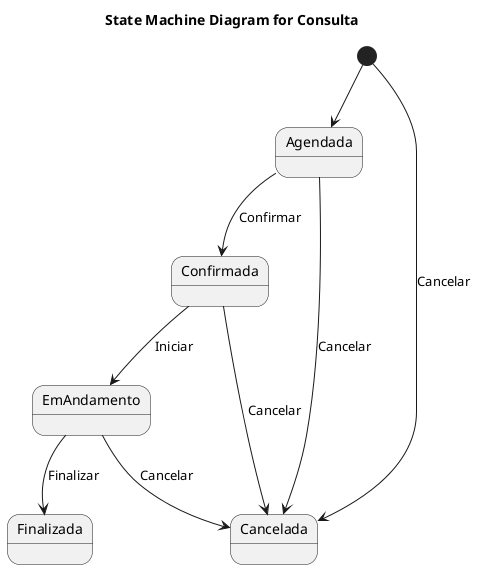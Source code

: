 @startuml
title State Machine Diagram for Consulta

[*] --> Agendada
Agendada --> Confirmada : Confirmar
Confirmada --> EmAndamento : Iniciar
EmAndamento --> Finalizada : Finalizar
[*] --> Cancelada : Cancelar
Agendada --> Cancelada : Cancelar
Confirmada --> Cancelada : Cancelar
EmAndamento --> Cancelada : Cancelar

@enduml
